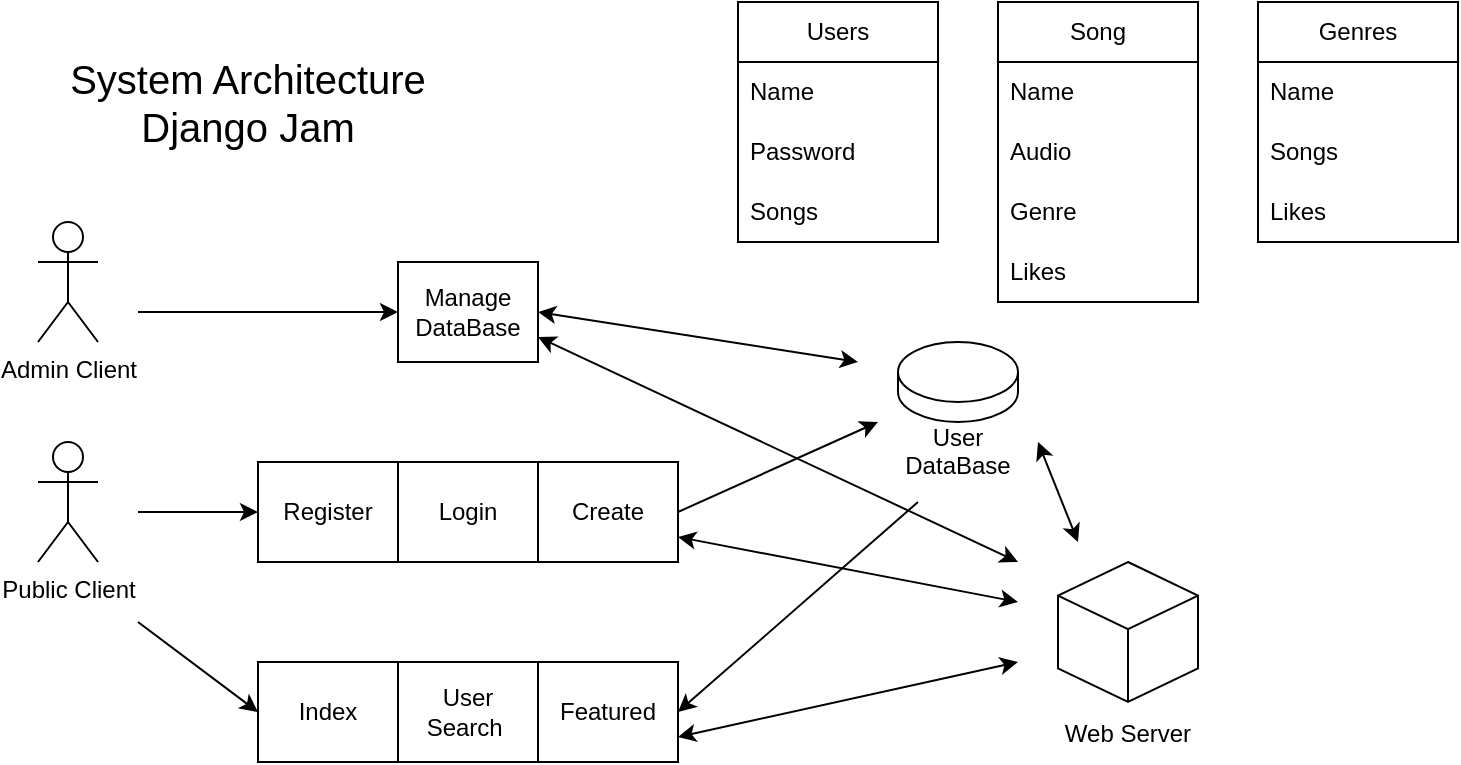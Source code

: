 <mxfile version="23.1.5" type="github">
  <diagram name="Page-1" id="p-BYOA4yDSi4gFtBQyE3">
    <mxGraphModel dx="880" dy="476" grid="1" gridSize="10" guides="1" tooltips="1" connect="1" arrows="1" fold="1" page="1" pageScale="1" pageWidth="827" pageHeight="1169" math="0" shadow="0">
      <root>
        <mxCell id="0" />
        <mxCell id="1" parent="0" />
        <mxCell id="HTBEHK6J-pBRNWYHVBWt-15" value="Public Client" style="shape=umlActor;verticalLabelPosition=bottom;verticalAlign=top;html=1;outlineConnect=0;" vertex="1" parent="1">
          <mxGeometry x="50" y="240" width="30" height="60" as="geometry" />
        </mxCell>
        <mxCell id="HTBEHK6J-pBRNWYHVBWt-18" value="Admin Client" style="shape=umlActor;verticalLabelPosition=bottom;verticalAlign=top;html=1;outlineConnect=0;" vertex="1" parent="1">
          <mxGeometry x="50" y="130" width="30" height="60" as="geometry" />
        </mxCell>
        <mxCell id="HTBEHK6J-pBRNWYHVBWt-19" value="&lt;br&gt;&lt;br&gt;&lt;br&gt;&lt;br&gt;&lt;br&gt;&lt;br&gt;&lt;br&gt;Web Server" style="html=1;whiteSpace=wrap;shape=isoCube2;backgroundOutline=1;isoAngle=15;" vertex="1" parent="1">
          <mxGeometry x="560" y="300" width="70" height="70" as="geometry" />
        </mxCell>
        <mxCell id="HTBEHK6J-pBRNWYHVBWt-20" value="Register" style="rounded=0;whiteSpace=wrap;html=1;" vertex="1" parent="1">
          <mxGeometry x="160" y="250" width="70" height="50" as="geometry" />
        </mxCell>
        <mxCell id="HTBEHK6J-pBRNWYHVBWt-22" value="Login" style="rounded=0;whiteSpace=wrap;html=1;" vertex="1" parent="1">
          <mxGeometry x="230" y="250" width="70" height="50" as="geometry" />
        </mxCell>
        <mxCell id="HTBEHK6J-pBRNWYHVBWt-24" value="&lt;br&gt;&lt;br&gt;&lt;br&gt;User DataBase" style="shape=cylinder3;whiteSpace=wrap;html=1;boundedLbl=1;backgroundOutline=1;size=15;" vertex="1" parent="1">
          <mxGeometry x="480" y="190" width="60" height="40" as="geometry" />
        </mxCell>
        <mxCell id="HTBEHK6J-pBRNWYHVBWt-25" value="Create" style="rounded=0;whiteSpace=wrap;html=1;" vertex="1" parent="1">
          <mxGeometry x="300" y="250" width="70" height="50" as="geometry" />
        </mxCell>
        <mxCell id="HTBEHK6J-pBRNWYHVBWt-26" value="" style="endArrow=classic;html=1;rounded=0;exitX=1;exitY=0.5;exitDx=0;exitDy=0;" edge="1" parent="1" source="HTBEHK6J-pBRNWYHVBWt-25">
          <mxGeometry width="50" height="50" relative="1" as="geometry">
            <mxPoint x="300" y="260" as="sourcePoint" />
            <mxPoint x="470" y="230" as="targetPoint" />
          </mxGeometry>
        </mxCell>
        <mxCell id="HTBEHK6J-pBRNWYHVBWt-27" value="" style="endArrow=classic;html=1;rounded=0;entryX=0;entryY=0.5;entryDx=0;entryDy=0;" edge="1" parent="1" target="HTBEHK6J-pBRNWYHVBWt-20">
          <mxGeometry width="50" height="50" relative="1" as="geometry">
            <mxPoint x="100" y="275" as="sourcePoint" />
            <mxPoint x="350" y="210" as="targetPoint" />
          </mxGeometry>
        </mxCell>
        <mxCell id="HTBEHK6J-pBRNWYHVBWt-31" value="Index" style="rounded=0;whiteSpace=wrap;html=1;" vertex="1" parent="1">
          <mxGeometry x="160" y="350" width="70" height="50" as="geometry" />
        </mxCell>
        <mxCell id="HTBEHK6J-pBRNWYHVBWt-32" value="User Search&amp;nbsp;" style="rounded=0;whiteSpace=wrap;html=1;" vertex="1" parent="1">
          <mxGeometry x="230" y="350" width="70" height="50" as="geometry" />
        </mxCell>
        <mxCell id="HTBEHK6J-pBRNWYHVBWt-33" value="Featured" style="rounded=0;whiteSpace=wrap;html=1;" vertex="1" parent="1">
          <mxGeometry x="300" y="350" width="70" height="50" as="geometry" />
        </mxCell>
        <mxCell id="HTBEHK6J-pBRNWYHVBWt-34" value="" style="endArrow=classic;html=1;rounded=0;entryX=1;entryY=0.5;entryDx=0;entryDy=0;" edge="1" parent="1" target="HTBEHK6J-pBRNWYHVBWt-33">
          <mxGeometry width="50" height="50" relative="1" as="geometry">
            <mxPoint x="490" y="270" as="sourcePoint" />
            <mxPoint x="340" y="260" as="targetPoint" />
          </mxGeometry>
        </mxCell>
        <mxCell id="HTBEHK6J-pBRNWYHVBWt-36" value="" style="endArrow=classic;startArrow=classic;html=1;rounded=0;exitX=1;exitY=0.75;exitDx=0;exitDy=0;" edge="1" parent="1" source="HTBEHK6J-pBRNWYHVBWt-25">
          <mxGeometry width="50" height="50" relative="1" as="geometry">
            <mxPoint x="290" y="310" as="sourcePoint" />
            <mxPoint x="540" y="320" as="targetPoint" />
          </mxGeometry>
        </mxCell>
        <mxCell id="HTBEHK6J-pBRNWYHVBWt-37" value="" style="endArrow=classic;startArrow=classic;html=1;rounded=0;exitX=1;exitY=0.75;exitDx=0;exitDy=0;" edge="1" parent="1" source="HTBEHK6J-pBRNWYHVBWt-33">
          <mxGeometry width="50" height="50" relative="1" as="geometry">
            <mxPoint x="290" y="310" as="sourcePoint" />
            <mxPoint x="540" y="350" as="targetPoint" />
          </mxGeometry>
        </mxCell>
        <mxCell id="HTBEHK6J-pBRNWYHVBWt-38" value="" style="endArrow=classic;html=1;rounded=0;entryX=0;entryY=0.5;entryDx=0;entryDy=0;" edge="1" parent="1" target="HTBEHK6J-pBRNWYHVBWt-31">
          <mxGeometry width="50" height="50" relative="1" as="geometry">
            <mxPoint x="100" y="330" as="sourcePoint" />
            <mxPoint x="340" y="260" as="targetPoint" />
          </mxGeometry>
        </mxCell>
        <mxCell id="HTBEHK6J-pBRNWYHVBWt-39" value="Manage DataBase" style="rounded=0;whiteSpace=wrap;html=1;" vertex="1" parent="1">
          <mxGeometry x="230" y="150" width="70" height="50" as="geometry" />
        </mxCell>
        <mxCell id="HTBEHK6J-pBRNWYHVBWt-40" value="" style="endArrow=classic;startArrow=classic;html=1;rounded=0;exitX=1;exitY=0.5;exitDx=0;exitDy=0;" edge="1" parent="1" source="HTBEHK6J-pBRNWYHVBWt-39">
          <mxGeometry width="50" height="50" relative="1" as="geometry">
            <mxPoint x="290" y="310" as="sourcePoint" />
            <mxPoint x="460" y="200" as="targetPoint" />
          </mxGeometry>
        </mxCell>
        <mxCell id="HTBEHK6J-pBRNWYHVBWt-41" value="" style="endArrow=classic;startArrow=classic;html=1;rounded=0;exitX=1;exitY=0.75;exitDx=0;exitDy=0;" edge="1" parent="1" source="HTBEHK6J-pBRNWYHVBWt-39">
          <mxGeometry width="50" height="50" relative="1" as="geometry">
            <mxPoint x="290" y="310" as="sourcePoint" />
            <mxPoint x="540" y="300" as="targetPoint" />
          </mxGeometry>
        </mxCell>
        <mxCell id="HTBEHK6J-pBRNWYHVBWt-42" value="" style="endArrow=classic;html=1;rounded=0;entryX=0;entryY=0.5;entryDx=0;entryDy=0;" edge="1" parent="1" target="HTBEHK6J-pBRNWYHVBWt-39">
          <mxGeometry width="50" height="50" relative="1" as="geometry">
            <mxPoint x="100" y="175" as="sourcePoint" />
            <mxPoint x="340" y="260" as="targetPoint" />
          </mxGeometry>
        </mxCell>
        <mxCell id="HTBEHK6J-pBRNWYHVBWt-47" value="Users" style="swimlane;fontStyle=0;childLayout=stackLayout;horizontal=1;startSize=30;horizontalStack=0;resizeParent=1;resizeParentMax=0;resizeLast=0;collapsible=1;marginBottom=0;whiteSpace=wrap;html=1;" vertex="1" parent="1">
          <mxGeometry x="400" y="20" width="100" height="120" as="geometry">
            <mxRectangle x="400" y="20" width="70" height="30" as="alternateBounds" />
          </mxGeometry>
        </mxCell>
        <mxCell id="HTBEHK6J-pBRNWYHVBWt-48" value="Name" style="text;strokeColor=none;fillColor=none;align=left;verticalAlign=middle;spacingLeft=4;spacingRight=4;overflow=hidden;points=[[0,0.5],[1,0.5]];portConstraint=eastwest;rotatable=0;whiteSpace=wrap;html=1;" vertex="1" parent="HTBEHK6J-pBRNWYHVBWt-47">
          <mxGeometry y="30" width="100" height="30" as="geometry" />
        </mxCell>
        <mxCell id="HTBEHK6J-pBRNWYHVBWt-49" value="Password" style="text;strokeColor=none;fillColor=none;align=left;verticalAlign=middle;spacingLeft=4;spacingRight=4;overflow=hidden;points=[[0,0.5],[1,0.5]];portConstraint=eastwest;rotatable=0;whiteSpace=wrap;html=1;" vertex="1" parent="HTBEHK6J-pBRNWYHVBWt-47">
          <mxGeometry y="60" width="100" height="30" as="geometry" />
        </mxCell>
        <mxCell id="HTBEHK6J-pBRNWYHVBWt-50" value="Songs" style="text;strokeColor=none;fillColor=none;align=left;verticalAlign=middle;spacingLeft=4;spacingRight=4;overflow=hidden;points=[[0,0.5],[1,0.5]];portConstraint=eastwest;rotatable=0;whiteSpace=wrap;html=1;" vertex="1" parent="HTBEHK6J-pBRNWYHVBWt-47">
          <mxGeometry y="90" width="100" height="30" as="geometry" />
        </mxCell>
        <mxCell id="HTBEHK6J-pBRNWYHVBWt-51" value="Genres" style="swimlane;fontStyle=0;childLayout=stackLayout;horizontal=1;startSize=30;horizontalStack=0;resizeParent=1;resizeParentMax=0;resizeLast=0;collapsible=1;marginBottom=0;whiteSpace=wrap;html=1;" vertex="1" parent="1">
          <mxGeometry x="660" y="20" width="100" height="120" as="geometry" />
        </mxCell>
        <mxCell id="HTBEHK6J-pBRNWYHVBWt-52" value="Name" style="text;strokeColor=none;fillColor=none;align=left;verticalAlign=middle;spacingLeft=4;spacingRight=4;overflow=hidden;points=[[0,0.5],[1,0.5]];portConstraint=eastwest;rotatable=0;whiteSpace=wrap;html=1;" vertex="1" parent="HTBEHK6J-pBRNWYHVBWt-51">
          <mxGeometry y="30" width="100" height="30" as="geometry" />
        </mxCell>
        <mxCell id="HTBEHK6J-pBRNWYHVBWt-53" value="Songs" style="text;strokeColor=none;fillColor=none;align=left;verticalAlign=middle;spacingLeft=4;spacingRight=4;overflow=hidden;points=[[0,0.5],[1,0.5]];portConstraint=eastwest;rotatable=0;whiteSpace=wrap;html=1;" vertex="1" parent="HTBEHK6J-pBRNWYHVBWt-51">
          <mxGeometry y="60" width="100" height="30" as="geometry" />
        </mxCell>
        <mxCell id="HTBEHK6J-pBRNWYHVBWt-54" value="Likes" style="text;strokeColor=none;fillColor=none;align=left;verticalAlign=middle;spacingLeft=4;spacingRight=4;overflow=hidden;points=[[0,0.5],[1,0.5]];portConstraint=eastwest;rotatable=0;whiteSpace=wrap;html=1;" vertex="1" parent="HTBEHK6J-pBRNWYHVBWt-51">
          <mxGeometry y="90" width="100" height="30" as="geometry" />
        </mxCell>
        <mxCell id="HTBEHK6J-pBRNWYHVBWt-56" value="Song" style="swimlane;fontStyle=0;childLayout=stackLayout;horizontal=1;startSize=30;horizontalStack=0;resizeParent=1;resizeParentMax=0;resizeLast=0;collapsible=1;marginBottom=0;whiteSpace=wrap;html=1;" vertex="1" parent="1">
          <mxGeometry x="530" y="20" width="100" height="150" as="geometry" />
        </mxCell>
        <mxCell id="HTBEHK6J-pBRNWYHVBWt-57" value="Name" style="text;strokeColor=none;fillColor=none;align=left;verticalAlign=middle;spacingLeft=4;spacingRight=4;overflow=hidden;points=[[0,0.5],[1,0.5]];portConstraint=eastwest;rotatable=0;whiteSpace=wrap;html=1;" vertex="1" parent="HTBEHK6J-pBRNWYHVBWt-56">
          <mxGeometry y="30" width="100" height="30" as="geometry" />
        </mxCell>
        <mxCell id="HTBEHK6J-pBRNWYHVBWt-58" value="Audio" style="text;strokeColor=none;fillColor=none;align=left;verticalAlign=middle;spacingLeft=4;spacingRight=4;overflow=hidden;points=[[0,0.5],[1,0.5]];portConstraint=eastwest;rotatable=0;whiteSpace=wrap;html=1;" vertex="1" parent="HTBEHK6J-pBRNWYHVBWt-56">
          <mxGeometry y="60" width="100" height="30" as="geometry" />
        </mxCell>
        <mxCell id="HTBEHK6J-pBRNWYHVBWt-59" value="Genre" style="text;strokeColor=none;fillColor=none;align=left;verticalAlign=middle;spacingLeft=4;spacingRight=4;overflow=hidden;points=[[0,0.5],[1,0.5]];portConstraint=eastwest;rotatable=0;whiteSpace=wrap;html=1;" vertex="1" parent="HTBEHK6J-pBRNWYHVBWt-56">
          <mxGeometry y="90" width="100" height="30" as="geometry" />
        </mxCell>
        <mxCell id="HTBEHK6J-pBRNWYHVBWt-67" value="Likes" style="text;strokeColor=none;fillColor=none;align=left;verticalAlign=middle;spacingLeft=4;spacingRight=4;overflow=hidden;points=[[0,0.5],[1,0.5]];portConstraint=eastwest;rotatable=0;whiteSpace=wrap;html=1;" vertex="1" parent="HTBEHK6J-pBRNWYHVBWt-56">
          <mxGeometry y="120" width="100" height="30" as="geometry" />
        </mxCell>
        <mxCell id="HTBEHK6J-pBRNWYHVBWt-68" value="" style="endArrow=classic;startArrow=classic;html=1;rounded=0;" edge="1" parent="1">
          <mxGeometry width="50" height="50" relative="1" as="geometry">
            <mxPoint x="570" y="290" as="sourcePoint" />
            <mxPoint x="550" y="240" as="targetPoint" />
          </mxGeometry>
        </mxCell>
        <mxCell id="HTBEHK6J-pBRNWYHVBWt-69" value="System Architecture Django Jam" style="text;html=1;align=center;verticalAlign=middle;whiteSpace=wrap;rounded=0;fontSize=20;" vertex="1" parent="1">
          <mxGeometry x="40" y="40" width="230" height="60" as="geometry" />
        </mxCell>
      </root>
    </mxGraphModel>
  </diagram>
</mxfile>
